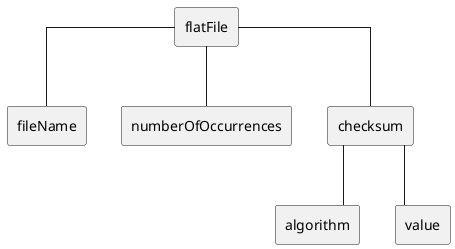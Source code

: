 @startuml
skinparam linetype ortho

rectangle flatFile
rectangle fileName
rectangle numberOfOccurrences
rectangle checksum
rectangle algorithm
rectangle value

flatFile -- fileName
flatFile -- numberOfOccurrences
flatFile -- checksum
checksum -- algorithm
checksum -- value
@enduml
